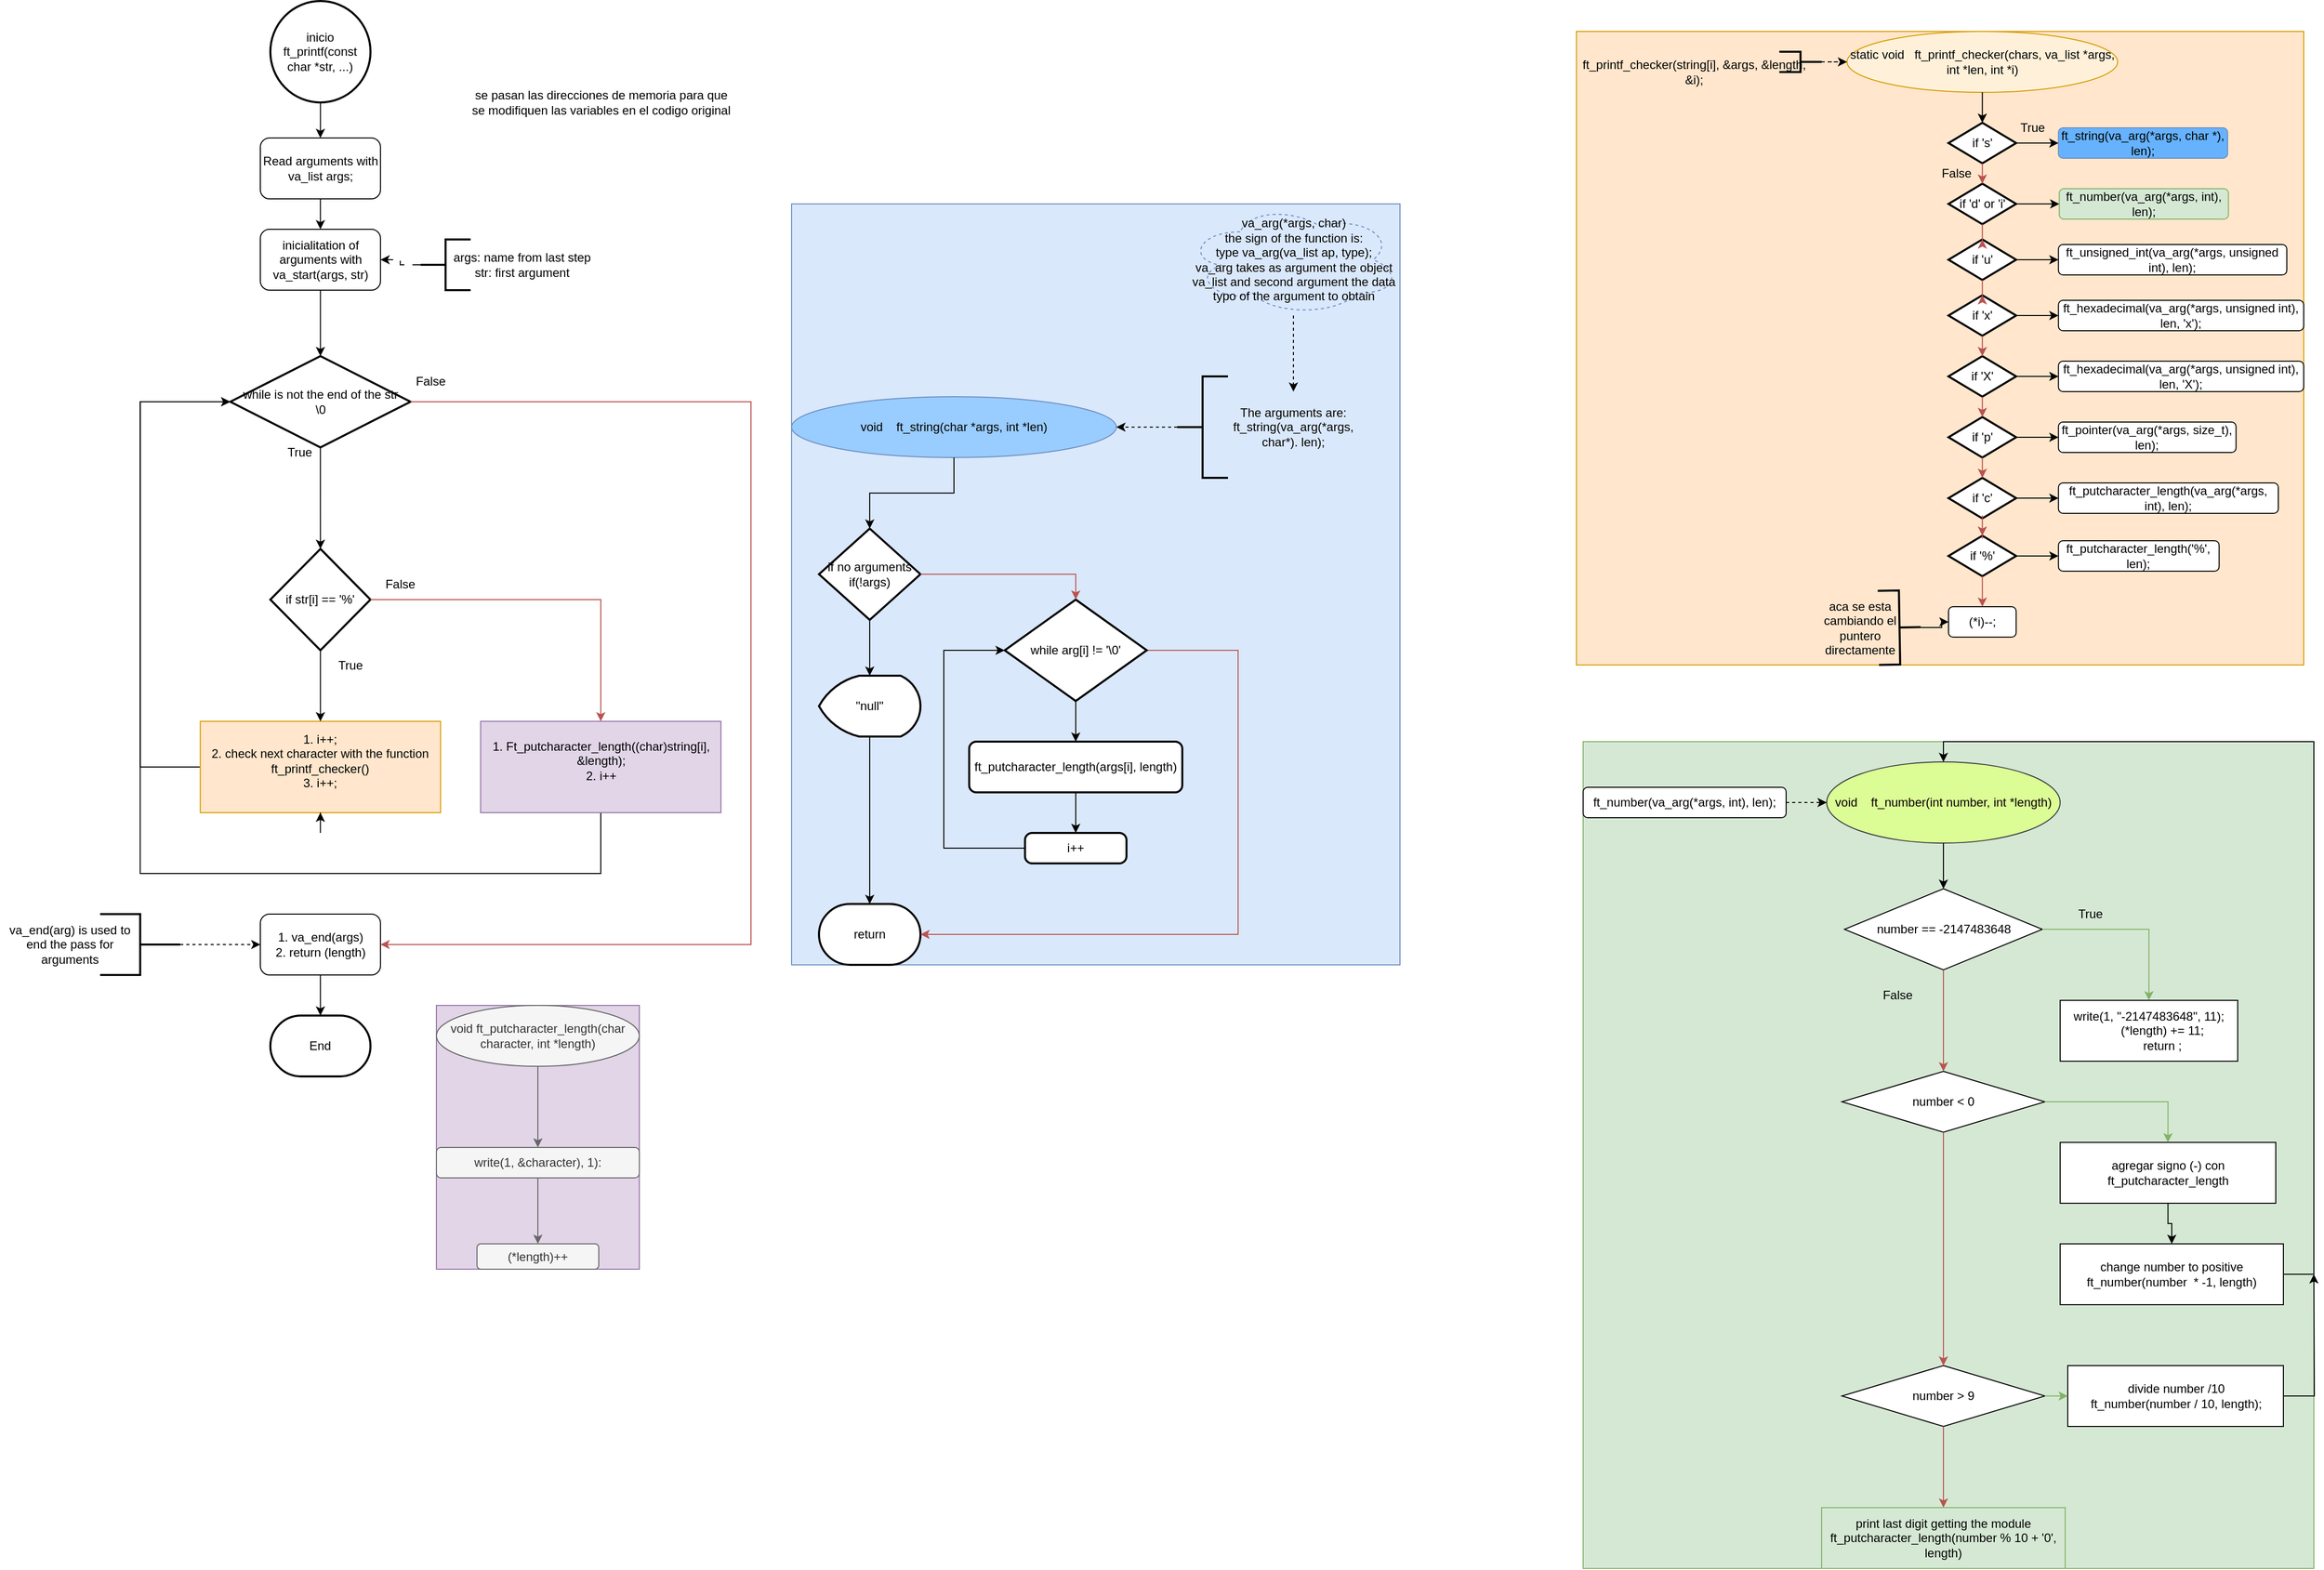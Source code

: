 <mxfile version="21.6.6" type="github">
  <diagram id="C5RBs43oDa-KdzZeNtuy" name="Page-1">
    <mxGraphModel dx="1951" dy="1830" grid="1" gridSize="10" guides="1" tooltips="1" connect="1" arrows="1" fold="1" page="1" pageScale="1" pageWidth="827" pageHeight="1169" math="0" shadow="0">
      <root>
        <mxCell id="WIyWlLk6GJQsqaUBKTNV-0" />
        <mxCell id="WIyWlLk6GJQsqaUBKTNV-1" parent="WIyWlLk6GJQsqaUBKTNV-0" />
        <mxCell id="30GPN8XgoAUHvCBVAkMa-102" value="" style="group;fillColor=#dae8fc;strokeColor=#6c8ebf;" parent="WIyWlLk6GJQsqaUBKTNV-1" vertex="1" connectable="0">
          <mxGeometry x="-40" y="180" width="599.5" height="750" as="geometry" />
        </mxCell>
        <mxCell id="30GPN8XgoAUHvCBVAkMa-64" value="&lt;div&gt;void&amp;nbsp;&amp;nbsp;&amp;nbsp; ft_string(char *args, int *len)&lt;/div&gt;" style="ellipse;;whiteSpace=wrap;html=1;fillColor=#99CCFF;strokeColor=#6c8ebf;gradientColor=none;" parent="30GPN8XgoAUHvCBVAkMa-102" vertex="1">
          <mxGeometry y="190" width="320" height="60" as="geometry" />
        </mxCell>
        <mxCell id="30GPN8XgoAUHvCBVAkMa-67" style="edgeStyle=orthogonalEdgeStyle;rounded=0;orthogonalLoop=1;jettySize=auto;html=1;dashed=1;" parent="30GPN8XgoAUHvCBVAkMa-102" source="30GPN8XgoAUHvCBVAkMa-65" target="30GPN8XgoAUHvCBVAkMa-64" edge="1">
          <mxGeometry relative="1" as="geometry" />
        </mxCell>
        <mxCell id="30GPN8XgoAUHvCBVAkMa-65" value="" style="strokeWidth=2;html=1;shape=mxgraph.flowchart.annotation_2;align=left;labelPosition=right;pointerEvents=1;" parent="30GPN8XgoAUHvCBVAkMa-102" vertex="1">
          <mxGeometry x="380" y="170" width="50" height="100" as="geometry" />
        </mxCell>
        <mxCell id="30GPN8XgoAUHvCBVAkMa-66" value="The arguments are:&lt;br&gt;ft_string(va_arg(*args, char*). len);" style="text;html=1;strokeColor=none;fillColor=none;align=center;verticalAlign=middle;whiteSpace=wrap;rounded=0;" parent="30GPN8XgoAUHvCBVAkMa-102" vertex="1">
          <mxGeometry x="420" y="185" width="149" height="70" as="geometry" />
        </mxCell>
        <mxCell id="30GPN8XgoAUHvCBVAkMa-69" style="edgeStyle=orthogonalEdgeStyle;rounded=0;orthogonalLoop=1;jettySize=auto;html=1;dashed=1;" parent="30GPN8XgoAUHvCBVAkMa-102" source="30GPN8XgoAUHvCBVAkMa-68" target="30GPN8XgoAUHvCBVAkMa-66" edge="1">
          <mxGeometry relative="1" as="geometry" />
        </mxCell>
        <mxCell id="30GPN8XgoAUHvCBVAkMa-68" value="va_arg(*args, char)&lt;br&gt;the sign of the function is:&lt;br&gt;type va_arg(va_list ap, type);&lt;br&gt;va_arg takes as argument the object va_list and second argument the data typo of the argument to obtain&lt;br&gt; " style="ellipse;shape=cloud;whiteSpace=wrap;html=1;fillColor=#dae8fc;strokeColor=#6c8ebf;dashed=1;" parent="30GPN8XgoAUHvCBVAkMa-102" vertex="1">
          <mxGeometry x="389.5" width="210" height="110" as="geometry" />
        </mxCell>
        <mxCell id="30GPN8XgoAUHvCBVAkMa-76" value="if no arguments&lt;br&gt;if(!args)" style="strokeWidth=2;html=1;shape=mxgraph.flowchart.decision;whiteSpace=wrap;" parent="30GPN8XgoAUHvCBVAkMa-102" vertex="1">
          <mxGeometry x="27" y="320" width="100" height="90" as="geometry" />
        </mxCell>
        <mxCell id="30GPN8XgoAUHvCBVAkMa-96" style="edgeStyle=orthogonalEdgeStyle;rounded=0;orthogonalLoop=1;jettySize=auto;html=1;entryX=0.5;entryY=0;entryDx=0;entryDy=0;entryPerimeter=0;" parent="30GPN8XgoAUHvCBVAkMa-102" source="30GPN8XgoAUHvCBVAkMa-64" target="30GPN8XgoAUHvCBVAkMa-76" edge="1">
          <mxGeometry relative="1" as="geometry" />
        </mxCell>
        <mxCell id="30GPN8XgoAUHvCBVAkMa-78" value="&quot;null&quot;" style="strokeWidth=2;html=1;shape=mxgraph.flowchart.display;whiteSpace=wrap;" parent="30GPN8XgoAUHvCBVAkMa-102" vertex="1">
          <mxGeometry x="27" y="465" width="100" height="60" as="geometry" />
        </mxCell>
        <mxCell id="30GPN8XgoAUHvCBVAkMa-84" style="edgeStyle=orthogonalEdgeStyle;rounded=0;orthogonalLoop=1;jettySize=auto;html=1;" parent="30GPN8XgoAUHvCBVAkMa-102" source="30GPN8XgoAUHvCBVAkMa-76" target="30GPN8XgoAUHvCBVAkMa-78" edge="1">
          <mxGeometry relative="1" as="geometry" />
        </mxCell>
        <mxCell id="30GPN8XgoAUHvCBVAkMa-80" value="return" style="strokeWidth=2;html=1;shape=mxgraph.flowchart.terminator;whiteSpace=wrap;" parent="30GPN8XgoAUHvCBVAkMa-102" vertex="1">
          <mxGeometry x="27" y="690" width="100" height="60" as="geometry" />
        </mxCell>
        <mxCell id="30GPN8XgoAUHvCBVAkMa-81" style="edgeStyle=orthogonalEdgeStyle;rounded=0;orthogonalLoop=1;jettySize=auto;html=1;entryX=0.5;entryY=0;entryDx=0;entryDy=0;entryPerimeter=0;" parent="30GPN8XgoAUHvCBVAkMa-102" source="30GPN8XgoAUHvCBVAkMa-78" target="30GPN8XgoAUHvCBVAkMa-80" edge="1">
          <mxGeometry relative="1" as="geometry" />
        </mxCell>
        <mxCell id="30GPN8XgoAUHvCBVAkMa-95" style="edgeStyle=orthogonalEdgeStyle;rounded=0;orthogonalLoop=1;jettySize=auto;html=1;entryX=1;entryY=0.5;entryDx=0;entryDy=0;entryPerimeter=0;fillColor=#f8cecc;strokeColor=#b85450;" parent="30GPN8XgoAUHvCBVAkMa-102" source="30GPN8XgoAUHvCBVAkMa-83" target="30GPN8XgoAUHvCBVAkMa-80" edge="1">
          <mxGeometry relative="1" as="geometry">
            <Array as="points">
              <mxPoint x="440" y="440" />
              <mxPoint x="440" y="720" />
            </Array>
          </mxGeometry>
        </mxCell>
        <mxCell id="30GPN8XgoAUHvCBVAkMa-83" value="while arg[i] != &#39;\0&#39;" style="strokeWidth=2;html=1;shape=mxgraph.flowchart.decision;whiteSpace=wrap;" parent="30GPN8XgoAUHvCBVAkMa-102" vertex="1">
          <mxGeometry x="210" y="390" width="140" height="100" as="geometry" />
        </mxCell>
        <mxCell id="30GPN8XgoAUHvCBVAkMa-94" style="edgeStyle=orthogonalEdgeStyle;rounded=0;orthogonalLoop=1;jettySize=auto;html=1;entryX=0.5;entryY=0;entryDx=0;entryDy=0;entryPerimeter=0;fillColor=#f8cecc;strokeColor=#b85450;" parent="30GPN8XgoAUHvCBVAkMa-102" source="30GPN8XgoAUHvCBVAkMa-76" target="30GPN8XgoAUHvCBVAkMa-83" edge="1">
          <mxGeometry relative="1" as="geometry" />
        </mxCell>
        <mxCell id="30GPN8XgoAUHvCBVAkMa-87" value="ft_putcharacter_length(args[i], length)" style="rounded=1;whiteSpace=wrap;html=1;absoluteArcSize=1;arcSize=14;strokeWidth=2;" parent="30GPN8XgoAUHvCBVAkMa-102" vertex="1">
          <mxGeometry x="175" y="530" width="210" height="50" as="geometry" />
        </mxCell>
        <mxCell id="30GPN8XgoAUHvCBVAkMa-90" style="edgeStyle=orthogonalEdgeStyle;rounded=0;orthogonalLoop=1;jettySize=auto;html=1;entryX=0.5;entryY=0;entryDx=0;entryDy=0;" parent="30GPN8XgoAUHvCBVAkMa-102" source="30GPN8XgoAUHvCBVAkMa-83" target="30GPN8XgoAUHvCBVAkMa-87" edge="1">
          <mxGeometry relative="1" as="geometry" />
        </mxCell>
        <mxCell id="30GPN8XgoAUHvCBVAkMa-92" style="edgeStyle=orthogonalEdgeStyle;rounded=0;orthogonalLoop=1;jettySize=auto;html=1;entryX=0;entryY=0.5;entryDx=0;entryDy=0;entryPerimeter=0;" parent="30GPN8XgoAUHvCBVAkMa-102" source="30GPN8XgoAUHvCBVAkMa-89" target="30GPN8XgoAUHvCBVAkMa-83" edge="1">
          <mxGeometry relative="1" as="geometry">
            <Array as="points">
              <mxPoint x="150" y="635" />
              <mxPoint x="150" y="440" />
            </Array>
          </mxGeometry>
        </mxCell>
        <mxCell id="30GPN8XgoAUHvCBVAkMa-89" value="i++" style="rounded=1;whiteSpace=wrap;html=1;absoluteArcSize=1;arcSize=14;strokeWidth=2;" parent="30GPN8XgoAUHvCBVAkMa-102" vertex="1">
          <mxGeometry x="230" y="620" width="100" height="30" as="geometry" />
        </mxCell>
        <mxCell id="30GPN8XgoAUHvCBVAkMa-91" style="edgeStyle=orthogonalEdgeStyle;rounded=0;orthogonalLoop=1;jettySize=auto;html=1;" parent="30GPN8XgoAUHvCBVAkMa-102" source="30GPN8XgoAUHvCBVAkMa-87" target="30GPN8XgoAUHvCBVAkMa-89" edge="1">
          <mxGeometry relative="1" as="geometry" />
        </mxCell>
        <mxCell id="tM8ak8PDvHJ2QCeekgc_-1" value="" style="group" vertex="1" connectable="0" parent="WIyWlLk6GJQsqaUBKTNV-1">
          <mxGeometry x="-820" y="-20" width="740" height="1060" as="geometry" />
        </mxCell>
        <mxCell id="30GPN8XgoAUHvCBVAkMa-0" value="&lt;div&gt;Read arguments with va_list args;&lt;br&gt;&lt;/div&gt;" style="rounded=1;whiteSpace=wrap;html=1;" parent="tM8ak8PDvHJ2QCeekgc_-1" vertex="1">
          <mxGeometry x="256.533" y="135" width="118.4" height="60" as="geometry" />
        </mxCell>
        <mxCell id="30GPN8XgoAUHvCBVAkMa-3" value="inicialitation of arguments with&lt;br&gt;va_start(args, str)" style="rounded=1;whiteSpace=wrap;html=1;" parent="tM8ak8PDvHJ2QCeekgc_-1" vertex="1">
          <mxGeometry x="256.533" y="225" width="118.4" height="60" as="geometry" />
        </mxCell>
        <mxCell id="30GPN8XgoAUHvCBVAkMa-12" style="edgeStyle=orthogonalEdgeStyle;rounded=0;orthogonalLoop=1;jettySize=auto;html=1;entryX=0.5;entryY=0;entryDx=0;entryDy=0;" parent="tM8ak8PDvHJ2QCeekgc_-1" source="30GPN8XgoAUHvCBVAkMa-0" target="30GPN8XgoAUHvCBVAkMa-3" edge="1">
          <mxGeometry relative="1" as="geometry" />
        </mxCell>
        <mxCell id="30GPN8XgoAUHvCBVAkMa-7" value="" style="group" parent="tM8ak8PDvHJ2QCeekgc_-1" vertex="1" connectable="0">
          <mxGeometry x="414.4" y="235" width="177.6" height="50" as="geometry" />
        </mxCell>
        <mxCell id="30GPN8XgoAUHvCBVAkMa-4" value="" style="strokeWidth=2;html=1;shape=mxgraph.flowchart.annotation_2;align=left;labelPosition=right;pointerEvents=1;" parent="30GPN8XgoAUHvCBVAkMa-7" vertex="1">
          <mxGeometry width="49.333" height="50" as="geometry" />
        </mxCell>
        <mxCell id="30GPN8XgoAUHvCBVAkMa-5" value="&lt;div&gt;args: name from last step&lt;/div&gt;&lt;div&gt;str: first argument&lt;/div&gt;" style="text;html=1;align=center;verticalAlign=middle;resizable=0;points=[];autosize=1;strokeColor=none;fillColor=none;" parent="30GPN8XgoAUHvCBVAkMa-7" vertex="1">
          <mxGeometry x="19.733" y="5" width="160" height="40" as="geometry" />
        </mxCell>
        <mxCell id="30GPN8XgoAUHvCBVAkMa-10" style="edgeStyle=orthogonalEdgeStyle;rounded=0;orthogonalLoop=1;jettySize=auto;html=1;entryX=1;entryY=0.5;entryDx=0;entryDy=0;dashed=1;dashPattern=8 8;" parent="tM8ak8PDvHJ2QCeekgc_-1" source="30GPN8XgoAUHvCBVAkMa-4" target="30GPN8XgoAUHvCBVAkMa-3" edge="1">
          <mxGeometry relative="1" as="geometry" />
        </mxCell>
        <mxCell id="30GPN8XgoAUHvCBVAkMa-22" value="" style="edgeStyle=orthogonalEdgeStyle;rounded=0;orthogonalLoop=1;jettySize=auto;html=1;" parent="tM8ak8PDvHJ2QCeekgc_-1" source="30GPN8XgoAUHvCBVAkMa-15" edge="1">
          <mxGeometry relative="1" as="geometry">
            <mxPoint x="315.733" y="540" as="targetPoint" />
          </mxGeometry>
        </mxCell>
        <mxCell id="30GPN8XgoAUHvCBVAkMa-15" value="&lt;div&gt;while is not the end of the str&lt;br&gt;\0&lt;br&gt;&lt;/div&gt;" style="strokeWidth=2;html=1;shape=mxgraph.flowchart.decision;whiteSpace=wrap;" parent="tM8ak8PDvHJ2QCeekgc_-1" vertex="1">
          <mxGeometry x="226.933" y="350" width="177.6" height="90" as="geometry" />
        </mxCell>
        <mxCell id="30GPN8XgoAUHvCBVAkMa-33" style="edgeStyle=orthogonalEdgeStyle;rounded=0;orthogonalLoop=1;jettySize=auto;html=1;entryX=0.5;entryY=0;entryDx=0;entryDy=0;entryPerimeter=0;" parent="tM8ak8PDvHJ2QCeekgc_-1" source="30GPN8XgoAUHvCBVAkMa-3" target="30GPN8XgoAUHvCBVAkMa-15" edge="1">
          <mxGeometry relative="1" as="geometry" />
        </mxCell>
        <mxCell id="30GPN8XgoAUHvCBVAkMa-26" value="&lt;div&gt;1. va_end(args)&lt;/div&gt;&lt;div&gt;2. return (length)&lt;br&gt;&lt;/div&gt;" style="rounded=1;whiteSpace=wrap;html=1;" parent="tM8ak8PDvHJ2QCeekgc_-1" vertex="1">
          <mxGeometry x="256.533" y="900" width="118.4" height="60" as="geometry" />
        </mxCell>
        <mxCell id="30GPN8XgoAUHvCBVAkMa-29" style="edgeStyle=orthogonalEdgeStyle;rounded=0;orthogonalLoop=1;jettySize=auto;html=1;entryX=1;entryY=0.5;entryDx=0;entryDy=0;fillColor=#f8cecc;strokeColor=#b85450;exitX=1;exitY=0.5;exitDx=0;exitDy=0;exitPerimeter=0;" parent="tM8ak8PDvHJ2QCeekgc_-1" source="30GPN8XgoAUHvCBVAkMa-15" target="30GPN8XgoAUHvCBVAkMa-26" edge="1">
          <mxGeometry relative="1" as="geometry">
            <Array as="points">
              <mxPoint x="740" y="395" />
              <mxPoint x="740" y="930" />
            </Array>
          </mxGeometry>
        </mxCell>
        <mxCell id="30GPN8XgoAUHvCBVAkMa-31" value="&lt;div&gt;False&lt;/div&gt;" style="text;html=1;strokeColor=none;fillColor=none;align=center;verticalAlign=middle;whiteSpace=wrap;rounded=0;" parent="tM8ak8PDvHJ2QCeekgc_-1" vertex="1">
          <mxGeometry x="394.667" y="360" width="59.2" height="30" as="geometry" />
        </mxCell>
        <mxCell id="30GPN8XgoAUHvCBVAkMa-32" value="True" style="text;html=1;strokeColor=none;fillColor=none;align=center;verticalAlign=middle;whiteSpace=wrap;rounded=0;" parent="tM8ak8PDvHJ2QCeekgc_-1" vertex="1">
          <mxGeometry x="266.4" y="430" width="59.2" height="30" as="geometry" />
        </mxCell>
        <mxCell id="30GPN8XgoAUHvCBVAkMa-34" value="&amp;nbsp;" style="text;whiteSpace=wrap;html=1;" parent="tM8ak8PDvHJ2QCeekgc_-1" vertex="1">
          <mxGeometry x="690.667" y="660" width="39.467" height="40" as="geometry" />
        </mxCell>
        <mxCell id="30GPN8XgoAUHvCBVAkMa-35" value="if str[i] == &#39;%&#39;" style="strokeWidth=2;html=1;shape=mxgraph.flowchart.decision;whiteSpace=wrap;" parent="tM8ak8PDvHJ2QCeekgc_-1" vertex="1">
          <mxGeometry x="266.4" y="540" width="98.667" height="100" as="geometry" />
        </mxCell>
        <mxCell id="30GPN8XgoAUHvCBVAkMa-52" style="edgeStyle=orthogonalEdgeStyle;rounded=0;orthogonalLoop=1;jettySize=auto;html=1;entryX=0;entryY=0.5;entryDx=0;entryDy=0;entryPerimeter=0;" parent="tM8ak8PDvHJ2QCeekgc_-1" source="30GPN8XgoAUHvCBVAkMa-36" target="30GPN8XgoAUHvCBVAkMa-15" edge="1">
          <mxGeometry relative="1" as="geometry">
            <Array as="points">
              <mxPoint x="138.133" y="755" />
              <mxPoint x="138.133" y="395" />
            </Array>
          </mxGeometry>
        </mxCell>
        <mxCell id="30GPN8XgoAUHvCBVAkMa-36" value="1. i++;&lt;br&gt;2. check next character with the function ft_printf_checker()&lt;br&gt;3. i++;&lt;br&gt;&lt;ol&gt;&lt;/ol&gt;" style="rounded=0;whiteSpace=wrap;html=1;fillColor=#ffe6cc;strokeColor=#d79b00;" parent="tM8ak8PDvHJ2QCeekgc_-1" vertex="1">
          <mxGeometry x="197.333" y="710" width="236.8" height="90" as="geometry" />
        </mxCell>
        <mxCell id="30GPN8XgoAUHvCBVAkMa-47" style="edgeStyle=orthogonalEdgeStyle;rounded=0;orthogonalLoop=1;jettySize=auto;html=1;exitX=0.5;exitY=1;exitDx=0;exitDy=0;exitPerimeter=0;entryX=0.5;entryY=0;entryDx=0;entryDy=0;" parent="tM8ak8PDvHJ2QCeekgc_-1" source="30GPN8XgoAUHvCBVAkMa-35" target="30GPN8XgoAUHvCBVAkMa-36" edge="1">
          <mxGeometry relative="1" as="geometry" />
        </mxCell>
        <mxCell id="30GPN8XgoAUHvCBVAkMa-37" style="edgeStyle=orthogonalEdgeStyle;rounded=0;orthogonalLoop=1;jettySize=auto;html=1;exitX=0.5;exitY=1;exitDx=0;exitDy=0;" parent="tM8ak8PDvHJ2QCeekgc_-1" source="30GPN8XgoAUHvCBVAkMa-36" target="30GPN8XgoAUHvCBVAkMa-36" edge="1">
          <mxGeometry relative="1" as="geometry" />
        </mxCell>
        <mxCell id="30GPN8XgoAUHvCBVAkMa-56" style="edgeStyle=orthogonalEdgeStyle;rounded=0;orthogonalLoop=1;jettySize=auto;html=1;entryX=0;entryY=0.5;entryDx=0;entryDy=0;entryPerimeter=0;" parent="tM8ak8PDvHJ2QCeekgc_-1" source="30GPN8XgoAUHvCBVAkMa-38" target="30GPN8XgoAUHvCBVAkMa-15" edge="1">
          <mxGeometry relative="1" as="geometry">
            <Array as="points">
              <mxPoint x="592" y="860" />
              <mxPoint x="138.133" y="860" />
              <mxPoint x="138.133" y="395" />
            </Array>
          </mxGeometry>
        </mxCell>
        <mxCell id="30GPN8XgoAUHvCBVAkMa-38" value="1. Ft_putcharacter_length((char)string[i], &amp;amp;length);&lt;br&gt;2. i++&lt;br&gt;&lt;ol&gt;&lt;/ol&gt;" style="rounded=0;whiteSpace=wrap;html=1;fillColor=#e1d5e7;strokeColor=#9673a6;" parent="tM8ak8PDvHJ2QCeekgc_-1" vertex="1">
          <mxGeometry x="473.6" y="710" width="236.8" height="90" as="geometry" />
        </mxCell>
        <mxCell id="30GPN8XgoAUHvCBVAkMa-45" style="edgeStyle=orthogonalEdgeStyle;rounded=0;orthogonalLoop=1;jettySize=auto;html=1;entryX=0.5;entryY=0;entryDx=0;entryDy=0;fillColor=#f8cecc;strokeColor=#b85450;" parent="tM8ak8PDvHJ2QCeekgc_-1" source="30GPN8XgoAUHvCBVAkMa-35" target="30GPN8XgoAUHvCBVAkMa-38" edge="1">
          <mxGeometry relative="1" as="geometry" />
        </mxCell>
        <mxCell id="30GPN8XgoAUHvCBVAkMa-49" value="True" style="text;html=1;strokeColor=none;fillColor=none;align=center;verticalAlign=middle;whiteSpace=wrap;rounded=0;" parent="tM8ak8PDvHJ2QCeekgc_-1" vertex="1">
          <mxGeometry x="315.733" y="640" width="59.2" height="30" as="geometry" />
        </mxCell>
        <mxCell id="30GPN8XgoAUHvCBVAkMa-50" value="&lt;div&gt;False&lt;/div&gt;" style="text;html=1;strokeColor=none;fillColor=none;align=center;verticalAlign=middle;whiteSpace=wrap;rounded=0;" parent="tM8ak8PDvHJ2QCeekgc_-1" vertex="1">
          <mxGeometry x="365.067" y="560" width="59.2" height="30" as="geometry" />
        </mxCell>
        <mxCell id="30GPN8XgoAUHvCBVAkMa-60" style="edgeStyle=orthogonalEdgeStyle;rounded=0;orthogonalLoop=1;jettySize=auto;html=1;" parent="tM8ak8PDvHJ2QCeekgc_-1" source="30GPN8XgoAUHvCBVAkMa-57" target="30GPN8XgoAUHvCBVAkMa-0" edge="1">
          <mxGeometry relative="1" as="geometry" />
        </mxCell>
        <mxCell id="30GPN8XgoAUHvCBVAkMa-57" value="inicio&lt;br&gt;&lt;div&gt;ft_printf(const char *str, ...)&lt;/div&gt;" style="strokeWidth=2;html=1;shape=mxgraph.flowchart.start_2;whiteSpace=wrap;" parent="tM8ak8PDvHJ2QCeekgc_-1" vertex="1">
          <mxGeometry x="266.4" width="98.667" height="100" as="geometry" />
        </mxCell>
        <mxCell id="30GPN8XgoAUHvCBVAkMa-58" value="End" style="strokeWidth=2;html=1;shape=mxgraph.flowchart.terminator;whiteSpace=wrap;" parent="tM8ak8PDvHJ2QCeekgc_-1" vertex="1">
          <mxGeometry x="266.4" y="1000" width="98.667" height="60" as="geometry" />
        </mxCell>
        <mxCell id="30GPN8XgoAUHvCBVAkMa-63" style="edgeStyle=orthogonalEdgeStyle;rounded=0;orthogonalLoop=1;jettySize=auto;html=1;entryX=0;entryY=0.5;entryDx=0;entryDy=0;dashed=1;" parent="tM8ak8PDvHJ2QCeekgc_-1" source="30GPN8XgoAUHvCBVAkMa-61" target="30GPN8XgoAUHvCBVAkMa-26" edge="1">
          <mxGeometry relative="1" as="geometry" />
        </mxCell>
        <mxCell id="30GPN8XgoAUHvCBVAkMa-61" value="" style="strokeWidth=2;html=1;shape=mxgraph.flowchart.annotation_2;align=left;labelPosition=right;pointerEvents=1;rotation=-180;" parent="tM8ak8PDvHJ2QCeekgc_-1" vertex="1">
          <mxGeometry x="98.667" y="900" width="78.933" height="60" as="geometry" />
        </mxCell>
        <mxCell id="30GPN8XgoAUHvCBVAkMa-62" value="&lt;div&gt;va_end(arg) is used to end the pass for arguments&lt;/div&gt;" style="text;html=1;strokeColor=none;fillColor=none;align=center;verticalAlign=middle;whiteSpace=wrap;rounded=0;" parent="tM8ak8PDvHJ2QCeekgc_-1" vertex="1">
          <mxGeometry y="892.5" width="138.133" height="75" as="geometry" />
        </mxCell>
        <mxCell id="30GPN8XgoAUHvCBVAkMa-75" value="se pasan las direcciones de memoria para que se modifiquen las variables en el codigo original" style="text;html=1;strokeColor=none;fillColor=none;align=center;verticalAlign=middle;whiteSpace=wrap;rounded=0;" parent="tM8ak8PDvHJ2QCeekgc_-1" vertex="1">
          <mxGeometry x="463.733" y="80" width="256.533" height="40" as="geometry" />
        </mxCell>
        <mxCell id="30GPN8XgoAUHvCBVAkMa-59" style="edgeStyle=orthogonalEdgeStyle;rounded=0;orthogonalLoop=1;jettySize=auto;html=1;" parent="tM8ak8PDvHJ2QCeekgc_-1" source="30GPN8XgoAUHvCBVAkMa-26" target="30GPN8XgoAUHvCBVAkMa-58" edge="1">
          <mxGeometry relative="1" as="geometry" />
        </mxCell>
        <mxCell id="tM8ak8PDvHJ2QCeekgc_-2" value="" style="group;fillColor=#ffe6cc;strokeColor=#d79b00;" vertex="1" connectable="0" parent="WIyWlLk6GJQsqaUBKTNV-1">
          <mxGeometry x="733.333" y="10" width="716.667" height="624.43" as="geometry" />
        </mxCell>
        <mxCell id="30GPN8XgoAUHvCBVAkMa-141" value="" style="group" parent="tM8ak8PDvHJ2QCeekgc_-2" vertex="1" connectable="0">
          <mxGeometry x="233.333" y="550.569" width="106.444" height="73.861" as="geometry" />
        </mxCell>
        <mxCell id="30GPN8XgoAUHvCBVAkMa-138" value="" style="strokeWidth=2;html=1;shape=mxgraph.flowchart.annotation_2;align=left;labelPosition=right;pointerEvents=1;rotation=-181;" parent="30GPN8XgoAUHvCBVAkMa-141" vertex="1">
          <mxGeometry x="64.25" y="0.431" width="41.667" height="73.0" as="geometry" />
        </mxCell>
        <mxCell id="30GPN8XgoAUHvCBVAkMa-140" value="aca se esta cambiando el puntero directamente" style="text;html=1;strokeColor=none;fillColor=none;align=center;verticalAlign=middle;whiteSpace=wrap;rounded=0;" parent="30GPN8XgoAUHvCBVAkMa-141" vertex="1">
          <mxGeometry y="1.931" width="91.667" height="70.0" as="geometry" />
        </mxCell>
        <mxCell id="30GPN8XgoAUHvCBVAkMa-143" value="" style="group" parent="tM8ak8PDvHJ2QCeekgc_-2" vertex="1" connectable="0">
          <mxGeometry x="266.667" width="450" height="596.999" as="geometry" />
        </mxCell>
        <mxCell id="30GPN8XgoAUHvCBVAkMa-39" value="static void&amp;nbsp;&amp;nbsp; ft_printf_checker(chars, va_list *args, int *len, int *i)" style="ellipse;;whiteSpace=wrap;html=1;fillColor=#FFF1D9;strokeColor=#d79b00;" parent="30GPN8XgoAUHvCBVAkMa-143" vertex="1">
          <mxGeometry width="266.667" height="60.0" as="geometry" />
        </mxCell>
        <mxCell id="30GPN8XgoAUHvCBVAkMa-97" value="if &#39;s&#39;" style="strokeWidth=2;html=1;shape=mxgraph.flowchart.decision;whiteSpace=wrap;" parent="30GPN8XgoAUHvCBVAkMa-143" vertex="1">
          <mxGeometry x="100" y="90.0" width="66.667" height="40.0" as="geometry" />
        </mxCell>
        <mxCell id="30GPN8XgoAUHvCBVAkMa-108" style="edgeStyle=orthogonalEdgeStyle;rounded=0;orthogonalLoop=1;jettySize=auto;html=1;exitX=0.5;exitY=1;exitDx=0;exitDy=0;entryX=0.5;entryY=0;entryDx=0;entryDy=0;entryPerimeter=0;" parent="30GPN8XgoAUHvCBVAkMa-143" source="30GPN8XgoAUHvCBVAkMa-39" target="30GPN8XgoAUHvCBVAkMa-97" edge="1">
          <mxGeometry relative="1" as="geometry" />
        </mxCell>
        <mxCell id="30GPN8XgoAUHvCBVAkMa-98" value="if &#39;d&#39; or &#39;i&#39;" style="strokeWidth=2;html=1;shape=mxgraph.flowchart.decision;whiteSpace=wrap;" parent="30GPN8XgoAUHvCBVAkMa-143" vertex="1">
          <mxGeometry x="100" y="150.0" width="66.667" height="40.0" as="geometry" />
        </mxCell>
        <mxCell id="30GPN8XgoAUHvCBVAkMa-109" style="edgeStyle=orthogonalEdgeStyle;rounded=0;orthogonalLoop=1;jettySize=auto;html=1;fillColor=#f8cecc;strokeColor=#b85450;" parent="30GPN8XgoAUHvCBVAkMa-143" source="30GPN8XgoAUHvCBVAkMa-97" target="30GPN8XgoAUHvCBVAkMa-98" edge="1">
          <mxGeometry relative="1" as="geometry" />
        </mxCell>
        <mxCell id="30GPN8XgoAUHvCBVAkMa-99" value="if &#39;u&#39;" style="strokeWidth=2;html=1;shape=mxgraph.flowchart.decision;whiteSpace=wrap;" parent="30GPN8XgoAUHvCBVAkMa-143" vertex="1">
          <mxGeometry x="100" y="205.0" width="66.667" height="40.0" as="geometry" />
        </mxCell>
        <mxCell id="30GPN8XgoAUHvCBVAkMa-110" style="edgeStyle=orthogonalEdgeStyle;rounded=0;orthogonalLoop=1;jettySize=auto;html=1;entryX=0.5;entryY=0;entryDx=0;entryDy=0;entryPerimeter=0;fillColor=#f8cecc;strokeColor=#b85450;" parent="30GPN8XgoAUHvCBVAkMa-143" source="30GPN8XgoAUHvCBVAkMa-98" target="30GPN8XgoAUHvCBVAkMa-99" edge="1">
          <mxGeometry relative="1" as="geometry" />
        </mxCell>
        <mxCell id="30GPN8XgoAUHvCBVAkMa-100" value="if &#39;x&#39;" style="strokeWidth=2;html=1;shape=mxgraph.flowchart.decision;whiteSpace=wrap;" parent="30GPN8XgoAUHvCBVAkMa-143" vertex="1">
          <mxGeometry x="100" y="260.0" width="66.667" height="40.0" as="geometry" />
        </mxCell>
        <mxCell id="30GPN8XgoAUHvCBVAkMa-111" style="edgeStyle=orthogonalEdgeStyle;rounded=0;orthogonalLoop=1;jettySize=auto;html=1;entryX=0.5;entryY=0;entryDx=0;entryDy=0;entryPerimeter=0;fillColor=#f8cecc;strokeColor=#b85450;" parent="30GPN8XgoAUHvCBVAkMa-143" source="30GPN8XgoAUHvCBVAkMa-99" target="30GPN8XgoAUHvCBVAkMa-100" edge="1">
          <mxGeometry relative="1" as="geometry" />
        </mxCell>
        <mxCell id="30GPN8XgoAUHvCBVAkMa-101" value="if &#39;X&#39;" style="strokeWidth=2;html=1;shape=mxgraph.flowchart.decision;whiteSpace=wrap;" parent="30GPN8XgoAUHvCBVAkMa-143" vertex="1">
          <mxGeometry x="100" y="320.0" width="66.667" height="40.0" as="geometry" />
        </mxCell>
        <mxCell id="30GPN8XgoAUHvCBVAkMa-112" style="edgeStyle=orthogonalEdgeStyle;rounded=0;orthogonalLoop=1;jettySize=auto;html=1;fillColor=#f8cecc;strokeColor=#b85450;" parent="30GPN8XgoAUHvCBVAkMa-143" source="30GPN8XgoAUHvCBVAkMa-100" target="30GPN8XgoAUHvCBVAkMa-101" edge="1">
          <mxGeometry relative="1" as="geometry" />
        </mxCell>
        <mxCell id="30GPN8XgoAUHvCBVAkMa-103" value="if &#39;p&#39;" style="strokeWidth=2;html=1;shape=mxgraph.flowchart.decision;whiteSpace=wrap;" parent="30GPN8XgoAUHvCBVAkMa-143" vertex="1">
          <mxGeometry x="100" y="380.0" width="66.667" height="40.0" as="geometry" />
        </mxCell>
        <mxCell id="30GPN8XgoAUHvCBVAkMa-114" style="edgeStyle=orthogonalEdgeStyle;rounded=0;orthogonalLoop=1;jettySize=auto;html=1;entryX=0.5;entryY=0;entryDx=0;entryDy=0;entryPerimeter=0;fillColor=#f8cecc;strokeColor=#b85450;" parent="30GPN8XgoAUHvCBVAkMa-143" source="30GPN8XgoAUHvCBVAkMa-101" target="30GPN8XgoAUHvCBVAkMa-103" edge="1">
          <mxGeometry relative="1" as="geometry" />
        </mxCell>
        <mxCell id="30GPN8XgoAUHvCBVAkMa-116" style="edgeStyle=orthogonalEdgeStyle;rounded=0;orthogonalLoop=1;jettySize=auto;html=1;" parent="30GPN8XgoAUHvCBVAkMa-143" target="30GPN8XgoAUHvCBVAkMa-105" edge="1">
          <mxGeometry relative="1" as="geometry">
            <mxPoint x="141.667" y="506.999" as="sourcePoint" />
          </mxGeometry>
        </mxCell>
        <mxCell id="30GPN8XgoAUHvCBVAkMa-104" value="if &#39;c&#39;" style="strokeWidth=2;html=1;shape=mxgraph.flowchart.decision;whiteSpace=wrap;" parent="30GPN8XgoAUHvCBVAkMa-143" vertex="1">
          <mxGeometry x="100" y="439.999" width="66.667" height="40.0" as="geometry" />
        </mxCell>
        <mxCell id="30GPN8XgoAUHvCBVAkMa-115" style="edgeStyle=orthogonalEdgeStyle;rounded=0;orthogonalLoop=1;jettySize=auto;html=1;entryX=0.5;entryY=0;entryDx=0;entryDy=0;entryPerimeter=0;fillColor=#f8cecc;strokeColor=#b85450;" parent="30GPN8XgoAUHvCBVAkMa-143" source="30GPN8XgoAUHvCBVAkMa-103" target="30GPN8XgoAUHvCBVAkMa-104" edge="1">
          <mxGeometry relative="1" as="geometry" />
        </mxCell>
        <mxCell id="30GPN8XgoAUHvCBVAkMa-105" value="if &#39;%&#39;" style="strokeWidth=2;html=1;shape=mxgraph.flowchart.decision;whiteSpace=wrap;" parent="30GPN8XgoAUHvCBVAkMa-143" vertex="1">
          <mxGeometry x="100" y="496.999" width="66.667" height="40.0" as="geometry" />
        </mxCell>
        <mxCell id="30GPN8XgoAUHvCBVAkMa-118" style="edgeStyle=orthogonalEdgeStyle;rounded=0;orthogonalLoop=1;jettySize=auto;html=1;fillColor=#f8cecc;strokeColor=#b85450;" parent="30GPN8XgoAUHvCBVAkMa-143" source="30GPN8XgoAUHvCBVAkMa-104" target="30GPN8XgoAUHvCBVAkMa-105" edge="1">
          <mxGeometry relative="1" as="geometry" />
        </mxCell>
        <mxCell id="30GPN8XgoAUHvCBVAkMa-107" value="(*i)--;" style="rounded=1;whiteSpace=wrap;html=1;" parent="30GPN8XgoAUHvCBVAkMa-143" vertex="1">
          <mxGeometry x="100" y="566.999" width="66.667" height="30.0" as="geometry" />
        </mxCell>
        <mxCell id="30GPN8XgoAUHvCBVAkMa-117" style="edgeStyle=orthogonalEdgeStyle;rounded=0;orthogonalLoop=1;jettySize=auto;html=1;fillColor=#f8cecc;strokeColor=#b85450;" parent="30GPN8XgoAUHvCBVAkMa-143" source="30GPN8XgoAUHvCBVAkMa-105" target="30GPN8XgoAUHvCBVAkMa-107" edge="1">
          <mxGeometry relative="1" as="geometry" />
        </mxCell>
        <mxCell id="30GPN8XgoAUHvCBVAkMa-119" value="ft_string(va_arg(*args, char *), len);" style="rounded=1;whiteSpace=wrap;html=1;fillColor=#66B2FF;strokeColor=#6c8ebf;" parent="30GPN8XgoAUHvCBVAkMa-143" vertex="1">
          <mxGeometry x="208.333" y="95.0" width="166.667" height="30.0" as="geometry" />
        </mxCell>
        <mxCell id="30GPN8XgoAUHvCBVAkMa-127" style="edgeStyle=orthogonalEdgeStyle;rounded=0;orthogonalLoop=1;jettySize=auto;html=1;entryX=0;entryY=0.5;entryDx=0;entryDy=0;" parent="30GPN8XgoAUHvCBVAkMa-143" source="30GPN8XgoAUHvCBVAkMa-97" target="30GPN8XgoAUHvCBVAkMa-119" edge="1">
          <mxGeometry relative="1" as="geometry" />
        </mxCell>
        <mxCell id="30GPN8XgoAUHvCBVAkMa-120" value="ft_number(va_arg(*args, int), len);" style="rounded=1;whiteSpace=wrap;html=1;fillColor=#d5e8d4;strokeColor=#82b366;" parent="30GPN8XgoAUHvCBVAkMa-143" vertex="1">
          <mxGeometry x="209.167" y="155.0" width="166.667" height="30.0" as="geometry" />
        </mxCell>
        <mxCell id="30GPN8XgoAUHvCBVAkMa-128" style="edgeStyle=orthogonalEdgeStyle;rounded=0;orthogonalLoop=1;jettySize=auto;html=1;entryX=0;entryY=0.5;entryDx=0;entryDy=0;" parent="30GPN8XgoAUHvCBVAkMa-143" source="30GPN8XgoAUHvCBVAkMa-98" target="30GPN8XgoAUHvCBVAkMa-120" edge="1">
          <mxGeometry relative="1" as="geometry" />
        </mxCell>
        <mxCell id="30GPN8XgoAUHvCBVAkMa-121" value="ft_unsigned_int(va_arg(*args, unsigned int), len);" style="rounded=1;whiteSpace=wrap;html=1;" parent="30GPN8XgoAUHvCBVAkMa-143" vertex="1">
          <mxGeometry x="208.333" y="210.0" width="225" height="30.0" as="geometry" />
        </mxCell>
        <mxCell id="30GPN8XgoAUHvCBVAkMa-130" style="edgeStyle=orthogonalEdgeStyle;rounded=0;orthogonalLoop=1;jettySize=auto;html=1;entryX=0;entryY=0.5;entryDx=0;entryDy=0;" parent="30GPN8XgoAUHvCBVAkMa-143" source="30GPN8XgoAUHvCBVAkMa-99" target="30GPN8XgoAUHvCBVAkMa-121" edge="1">
          <mxGeometry relative="1" as="geometry" />
        </mxCell>
        <mxCell id="30GPN8XgoAUHvCBVAkMa-122" value="ft_hexadecimal(va_arg(*args, unsigned int), len, &#39;x&#39;);" style="rounded=1;whiteSpace=wrap;html=1;" parent="30GPN8XgoAUHvCBVAkMa-143" vertex="1">
          <mxGeometry x="208.333" y="265.0" width="241.667" height="30.0" as="geometry" />
        </mxCell>
        <mxCell id="30GPN8XgoAUHvCBVAkMa-131" style="edgeStyle=orthogonalEdgeStyle;rounded=0;orthogonalLoop=1;jettySize=auto;html=1;" parent="30GPN8XgoAUHvCBVAkMa-143" source="30GPN8XgoAUHvCBVAkMa-100" target="30GPN8XgoAUHvCBVAkMa-122" edge="1">
          <mxGeometry relative="1" as="geometry" />
        </mxCell>
        <mxCell id="30GPN8XgoAUHvCBVAkMa-123" value="ft_hexadecimal(va_arg(*args, unsigned int), len, &#39;X&#39;);" style="rounded=1;whiteSpace=wrap;html=1;" parent="30GPN8XgoAUHvCBVAkMa-143" vertex="1">
          <mxGeometry x="208.333" y="325.0" width="241.667" height="30.0" as="geometry" />
        </mxCell>
        <mxCell id="30GPN8XgoAUHvCBVAkMa-132" style="edgeStyle=orthogonalEdgeStyle;rounded=0;orthogonalLoop=1;jettySize=auto;html=1;" parent="30GPN8XgoAUHvCBVAkMa-143" source="30GPN8XgoAUHvCBVAkMa-101" target="30GPN8XgoAUHvCBVAkMa-123" edge="1">
          <mxGeometry relative="1" as="geometry" />
        </mxCell>
        <mxCell id="30GPN8XgoAUHvCBVAkMa-124" value="ft_pointer(va_arg(*args, size_t), len);" style="rounded=1;whiteSpace=wrap;html=1;" parent="30GPN8XgoAUHvCBVAkMa-143" vertex="1">
          <mxGeometry x="208.333" y="385.0" width="175" height="30.0" as="geometry" />
        </mxCell>
        <mxCell id="30GPN8XgoAUHvCBVAkMa-133" style="edgeStyle=orthogonalEdgeStyle;rounded=0;orthogonalLoop=1;jettySize=auto;html=1;" parent="30GPN8XgoAUHvCBVAkMa-143" source="30GPN8XgoAUHvCBVAkMa-103" target="30GPN8XgoAUHvCBVAkMa-124" edge="1">
          <mxGeometry relative="1" as="geometry" />
        </mxCell>
        <mxCell id="30GPN8XgoAUHvCBVAkMa-125" value="ft_putcharacter_length(va_arg(*args, int), len);" style="rounded=1;whiteSpace=wrap;html=1;" parent="30GPN8XgoAUHvCBVAkMa-143" vertex="1">
          <mxGeometry x="208.333" y="444.999" width="216.667" height="30.0" as="geometry" />
        </mxCell>
        <mxCell id="30GPN8XgoAUHvCBVAkMa-134" style="edgeStyle=orthogonalEdgeStyle;rounded=0;orthogonalLoop=1;jettySize=auto;html=1;" parent="30GPN8XgoAUHvCBVAkMa-143" source="30GPN8XgoAUHvCBVAkMa-104" target="30GPN8XgoAUHvCBVAkMa-125" edge="1">
          <mxGeometry relative="1" as="geometry" />
        </mxCell>
        <mxCell id="30GPN8XgoAUHvCBVAkMa-126" value="ft_putcharacter_length(&#39;%&#39;, len);" style="rounded=1;whiteSpace=wrap;html=1;" parent="30GPN8XgoAUHvCBVAkMa-143" vertex="1">
          <mxGeometry x="208.333" y="501.999" width="158.333" height="30.0" as="geometry" />
        </mxCell>
        <mxCell id="30GPN8XgoAUHvCBVAkMa-135" style="edgeStyle=orthogonalEdgeStyle;rounded=0;orthogonalLoop=1;jettySize=auto;html=1;" parent="30GPN8XgoAUHvCBVAkMa-143" source="30GPN8XgoAUHvCBVAkMa-105" target="30GPN8XgoAUHvCBVAkMa-126" edge="1">
          <mxGeometry relative="1" as="geometry" />
        </mxCell>
        <mxCell id="30GPN8XgoAUHvCBVAkMa-136" value="False" style="text;html=1;strokeColor=none;fillColor=none;align=center;verticalAlign=middle;whiteSpace=wrap;rounded=0;" parent="30GPN8XgoAUHvCBVAkMa-143" vertex="1">
          <mxGeometry x="83.333" y="125.0" width="50" height="30.0" as="geometry" />
        </mxCell>
        <mxCell id="30GPN8XgoAUHvCBVAkMa-137" value="True" style="text;html=1;strokeColor=none;fillColor=none;align=center;verticalAlign=middle;whiteSpace=wrap;rounded=0;" parent="30GPN8XgoAUHvCBVAkMa-143" vertex="1">
          <mxGeometry x="158.333" y="80.0" width="50" height="30.0" as="geometry" />
        </mxCell>
        <mxCell id="30GPN8XgoAUHvCBVAkMa-73" style="edgeStyle=orthogonalEdgeStyle;rounded=0;orthogonalLoop=1;jettySize=auto;html=1;entryX=0;entryY=0.5;entryDx=0;entryDy=0;dashed=1;" parent="tM8ak8PDvHJ2QCeekgc_-2" source="30GPN8XgoAUHvCBVAkMa-71" target="30GPN8XgoAUHvCBVAkMa-39" edge="1">
          <mxGeometry relative="1" as="geometry" />
        </mxCell>
        <mxCell id="30GPN8XgoAUHvCBVAkMa-139" style="edgeStyle=orthogonalEdgeStyle;rounded=0;orthogonalLoop=1;jettySize=auto;html=1;entryX=0;entryY=0.5;entryDx=0;entryDy=0;" parent="tM8ak8PDvHJ2QCeekgc_-2" source="30GPN8XgoAUHvCBVAkMa-138" target="30GPN8XgoAUHvCBVAkMa-107" edge="1">
          <mxGeometry relative="1" as="geometry" />
        </mxCell>
        <mxCell id="30GPN8XgoAUHvCBVAkMa-72" value="" style="group" parent="tM8ak8PDvHJ2QCeekgc_-2" vertex="1" connectable="0">
          <mxGeometry y="15.0" width="241.667" height="30" as="geometry" />
        </mxCell>
        <mxCell id="30GPN8XgoAUHvCBVAkMa-142" value="" style="group" parent="30GPN8XgoAUHvCBVAkMa-72" vertex="1" connectable="0">
          <mxGeometry width="241.667" height="30" as="geometry" />
        </mxCell>
        <mxCell id="30GPN8XgoAUHvCBVAkMa-70" value="ft_printf_checker(string[i], &amp;amp;args, &amp;amp;length, &amp;amp;i);" style="text;html=1;strokeColor=none;fillColor=none;align=center;verticalAlign=middle;whiteSpace=wrap;rounded=0;" parent="30GPN8XgoAUHvCBVAkMa-142" vertex="1">
          <mxGeometry y="20" width="233.33" height="10" as="geometry" />
        </mxCell>
        <mxCell id="30GPN8XgoAUHvCBVAkMa-71" value="" style="strokeWidth=2;html=1;shape=mxgraph.flowchart.annotation_2;align=left;labelPosition=right;pointerEvents=1;rotation=-180;" parent="30GPN8XgoAUHvCBVAkMa-142" vertex="1">
          <mxGeometry x="200" y="5.0" width="41.667" height="20.0" as="geometry" />
        </mxCell>
        <mxCell id="tM8ak8PDvHJ2QCeekgc_-8" value="" style="group;fillColor=#e1d5e7;strokeColor=#9673a6;" vertex="1" connectable="0" parent="WIyWlLk6GJQsqaUBKTNV-1">
          <mxGeometry x="-390" y="970" width="200" height="260" as="geometry" />
        </mxCell>
        <mxCell id="tM8ak8PDvHJ2QCeekgc_-3" value="&lt;div&gt;void ft_putcharacter_length(char character, int *length)&lt;/div&gt;" style="ellipse;;whiteSpace=wrap;html=1;fillColor=#f5f5f5;strokeColor=#666666;fontColor=#333333;" vertex="1" parent="tM8ak8PDvHJ2QCeekgc_-8">
          <mxGeometry width="200" height="60" as="geometry" />
        </mxCell>
        <mxCell id="tM8ak8PDvHJ2QCeekgc_-4" value="write(1, &amp;amp;character), 1):" style="rounded=1;whiteSpace=wrap;html=1;fillColor=#f5f5f5;strokeColor=#666666;fontColor=#333333;" vertex="1" parent="tM8ak8PDvHJ2QCeekgc_-8">
          <mxGeometry y="140" width="200" height="30" as="geometry" />
        </mxCell>
        <mxCell id="tM8ak8PDvHJ2QCeekgc_-5" value="" style="edgeStyle=orthogonalEdgeStyle;rounded=0;orthogonalLoop=1;jettySize=auto;html=1;fillColor=#f5f5f5;strokeColor=#666666;" edge="1" parent="tM8ak8PDvHJ2QCeekgc_-8" source="tM8ak8PDvHJ2QCeekgc_-3" target="tM8ak8PDvHJ2QCeekgc_-4">
          <mxGeometry relative="1" as="geometry" />
        </mxCell>
        <mxCell id="tM8ak8PDvHJ2QCeekgc_-6" value="(*length)++" style="whiteSpace=wrap;html=1;fillColor=#f5f5f5;strokeColor=#666666;rounded=1;fontColor=#333333;" vertex="1" parent="tM8ak8PDvHJ2QCeekgc_-8">
          <mxGeometry x="40" y="235" width="120" height="25" as="geometry" />
        </mxCell>
        <mxCell id="tM8ak8PDvHJ2QCeekgc_-7" value="" style="edgeStyle=orthogonalEdgeStyle;rounded=0;orthogonalLoop=1;jettySize=auto;html=1;fillColor=#f5f5f5;strokeColor=#666666;" edge="1" parent="tM8ak8PDvHJ2QCeekgc_-8" source="tM8ak8PDvHJ2QCeekgc_-4" target="tM8ak8PDvHJ2QCeekgc_-6">
          <mxGeometry relative="1" as="geometry" />
        </mxCell>
        <mxCell id="tM8ak8PDvHJ2QCeekgc_-40" value="" style="group;fillColor=#d5e8d4;strokeColor=#82b366;" vertex="1" connectable="0" parent="WIyWlLk6GJQsqaUBKTNV-1">
          <mxGeometry x="740" y="710" width="720" height="815" as="geometry" />
        </mxCell>
        <mxCell id="tM8ak8PDvHJ2QCeekgc_-0" value="ft_number(va_arg(*args, int), len);" style="rounded=1;whiteSpace=wrap;html=1;" vertex="1" parent="tM8ak8PDvHJ2QCeekgc_-40">
          <mxGeometry y="45" width="200" height="30" as="geometry" />
        </mxCell>
        <mxCell id="tM8ak8PDvHJ2QCeekgc_-11" value="void&amp;nbsp;&amp;nbsp;&amp;nbsp; ft_number(int number, int *length)" style="ellipse;whiteSpace=wrap;html=1;fillColor=#DCFC95;strokeColor=#36393d;" vertex="1" parent="tM8ak8PDvHJ2QCeekgc_-40">
          <mxGeometry x="240" y="20" width="230" height="80" as="geometry" />
        </mxCell>
        <mxCell id="tM8ak8PDvHJ2QCeekgc_-12" style="edgeStyle=orthogonalEdgeStyle;rounded=0;orthogonalLoop=1;jettySize=auto;html=1;dashed=1;" edge="1" parent="tM8ak8PDvHJ2QCeekgc_-40" source="tM8ak8PDvHJ2QCeekgc_-0" target="tM8ak8PDvHJ2QCeekgc_-11">
          <mxGeometry relative="1" as="geometry" />
        </mxCell>
        <mxCell id="tM8ak8PDvHJ2QCeekgc_-13" value="number == -2147483648" style="rhombus;whiteSpace=wrap;html=1;" vertex="1" parent="tM8ak8PDvHJ2QCeekgc_-40">
          <mxGeometry x="257.5" y="145" width="195" height="80" as="geometry" />
        </mxCell>
        <mxCell id="tM8ak8PDvHJ2QCeekgc_-14" value="" style="edgeStyle=orthogonalEdgeStyle;rounded=0;orthogonalLoop=1;jettySize=auto;html=1;" edge="1" parent="tM8ak8PDvHJ2QCeekgc_-40" source="tM8ak8PDvHJ2QCeekgc_-11" target="tM8ak8PDvHJ2QCeekgc_-13">
          <mxGeometry relative="1" as="geometry" />
        </mxCell>
        <mxCell id="tM8ak8PDvHJ2QCeekgc_-16" value="write(1, &quot;-2147483648&quot;, 11);&lt;br&gt;&amp;nbsp;&amp;nbsp; &amp;nbsp;&amp;nbsp;&amp;nbsp;&amp;nbsp; (*length) += 11;&lt;br&gt;&amp;nbsp;&amp;nbsp; &amp;nbsp;&amp;nbsp;&amp;nbsp;&amp;nbsp; return ;" style="whiteSpace=wrap;html=1;" vertex="1" parent="tM8ak8PDvHJ2QCeekgc_-40">
          <mxGeometry x="470" y="255" width="175" height="60" as="geometry" />
        </mxCell>
        <mxCell id="tM8ak8PDvHJ2QCeekgc_-17" value="" style="edgeStyle=orthogonalEdgeStyle;rounded=0;orthogonalLoop=1;jettySize=auto;html=1;fillColor=#d5e8d4;strokeColor=#82b366;" edge="1" parent="tM8ak8PDvHJ2QCeekgc_-40" source="tM8ak8PDvHJ2QCeekgc_-13" target="tM8ak8PDvHJ2QCeekgc_-16">
          <mxGeometry relative="1" as="geometry" />
        </mxCell>
        <mxCell id="tM8ak8PDvHJ2QCeekgc_-21" value="number &amp;lt; 0" style="rhombus;whiteSpace=wrap;html=1;" vertex="1" parent="tM8ak8PDvHJ2QCeekgc_-40">
          <mxGeometry x="255" y="325" width="200" height="60" as="geometry" />
        </mxCell>
        <mxCell id="tM8ak8PDvHJ2QCeekgc_-22" value="" style="edgeStyle=orthogonalEdgeStyle;rounded=0;orthogonalLoop=1;jettySize=auto;html=1;fillColor=#f8cecc;strokeColor=#b85450;" edge="1" parent="tM8ak8PDvHJ2QCeekgc_-40" source="tM8ak8PDvHJ2QCeekgc_-13" target="tM8ak8PDvHJ2QCeekgc_-21">
          <mxGeometry relative="1" as="geometry" />
        </mxCell>
        <mxCell id="tM8ak8PDvHJ2QCeekgc_-24" value="agregar signo (-) con ft_putcharacter_length" style="whiteSpace=wrap;html=1;" vertex="1" parent="tM8ak8PDvHJ2QCeekgc_-40">
          <mxGeometry x="470" y="395" width="212.5" height="60" as="geometry" />
        </mxCell>
        <mxCell id="tM8ak8PDvHJ2QCeekgc_-25" value="" style="edgeStyle=orthogonalEdgeStyle;rounded=0;orthogonalLoop=1;jettySize=auto;html=1;fillColor=#d5e8d4;strokeColor=#82b366;" edge="1" parent="tM8ak8PDvHJ2QCeekgc_-40" source="tM8ak8PDvHJ2QCeekgc_-21" target="tM8ak8PDvHJ2QCeekgc_-24">
          <mxGeometry relative="1" as="geometry" />
        </mxCell>
        <mxCell id="tM8ak8PDvHJ2QCeekgc_-28" style="edgeStyle=orthogonalEdgeStyle;rounded=0;orthogonalLoop=1;jettySize=auto;html=1;entryX=0.5;entryY=0;entryDx=0;entryDy=0;" edge="1" parent="tM8ak8PDvHJ2QCeekgc_-40" source="tM8ak8PDvHJ2QCeekgc_-26" target="tM8ak8PDvHJ2QCeekgc_-11">
          <mxGeometry relative="1" as="geometry">
            <Array as="points">
              <mxPoint x="720" y="525" />
              <mxPoint x="720" />
              <mxPoint x="355" />
            </Array>
          </mxGeometry>
        </mxCell>
        <mxCell id="tM8ak8PDvHJ2QCeekgc_-26" value="change number to positive&lt;br&gt;ft_number(number&amp;nbsp; * -1, length)" style="whiteSpace=wrap;html=1;" vertex="1" parent="tM8ak8PDvHJ2QCeekgc_-40">
          <mxGeometry x="470" y="495" width="220" height="60" as="geometry" />
        </mxCell>
        <mxCell id="tM8ak8PDvHJ2QCeekgc_-27" value="" style="edgeStyle=orthogonalEdgeStyle;rounded=0;orthogonalLoop=1;jettySize=auto;html=1;" edge="1" parent="tM8ak8PDvHJ2QCeekgc_-40" source="tM8ak8PDvHJ2QCeekgc_-24" target="tM8ak8PDvHJ2QCeekgc_-26">
          <mxGeometry relative="1" as="geometry" />
        </mxCell>
        <mxCell id="tM8ak8PDvHJ2QCeekgc_-30" value="number &amp;gt; 9" style="rhombus;whiteSpace=wrap;html=1;" vertex="1" parent="tM8ak8PDvHJ2QCeekgc_-40">
          <mxGeometry x="255" y="615" width="200" height="60" as="geometry" />
        </mxCell>
        <mxCell id="tM8ak8PDvHJ2QCeekgc_-31" value="" style="edgeStyle=orthogonalEdgeStyle;rounded=0;orthogonalLoop=1;jettySize=auto;html=1;fillColor=#f8cecc;strokeColor=#b85450;" edge="1" parent="tM8ak8PDvHJ2QCeekgc_-40" source="tM8ak8PDvHJ2QCeekgc_-21" target="tM8ak8PDvHJ2QCeekgc_-30">
          <mxGeometry relative="1" as="geometry" />
        </mxCell>
        <mxCell id="tM8ak8PDvHJ2QCeekgc_-34" style="edgeStyle=orthogonalEdgeStyle;rounded=0;orthogonalLoop=1;jettySize=auto;html=1;" edge="1" parent="tM8ak8PDvHJ2QCeekgc_-40" source="tM8ak8PDvHJ2QCeekgc_-32">
          <mxGeometry relative="1" as="geometry">
            <mxPoint x="720" y="525" as="targetPoint" />
          </mxGeometry>
        </mxCell>
        <mxCell id="tM8ak8PDvHJ2QCeekgc_-32" value="divide number /10&lt;br&gt;ft_number(number / 10, length);" style="whiteSpace=wrap;html=1;" vertex="1" parent="tM8ak8PDvHJ2QCeekgc_-40">
          <mxGeometry x="477.5" y="615" width="212.5" height="60" as="geometry" />
        </mxCell>
        <mxCell id="tM8ak8PDvHJ2QCeekgc_-33" value="" style="edgeStyle=orthogonalEdgeStyle;rounded=0;orthogonalLoop=1;jettySize=auto;html=1;fillColor=#d5e8d4;strokeColor=#82b366;" edge="1" parent="tM8ak8PDvHJ2QCeekgc_-40" source="tM8ak8PDvHJ2QCeekgc_-30" target="tM8ak8PDvHJ2QCeekgc_-32">
          <mxGeometry relative="1" as="geometry" />
        </mxCell>
        <mxCell id="tM8ak8PDvHJ2QCeekgc_-36" value="print last digit getting the module&lt;br&gt;ft_putcharacter_length(number % 10 + &#39;0&#39;, length)" style="whiteSpace=wrap;html=1;fillColor=#d5e8d4;strokeColor=#82b366;" vertex="1" parent="tM8ak8PDvHJ2QCeekgc_-40">
          <mxGeometry x="235" y="755" width="240" height="60" as="geometry" />
        </mxCell>
        <mxCell id="tM8ak8PDvHJ2QCeekgc_-37" value="" style="edgeStyle=orthogonalEdgeStyle;rounded=0;orthogonalLoop=1;jettySize=auto;html=1;fillColor=#f8cecc;strokeColor=#b85450;" edge="1" parent="tM8ak8PDvHJ2QCeekgc_-40" source="tM8ak8PDvHJ2QCeekgc_-30" target="tM8ak8PDvHJ2QCeekgc_-36">
          <mxGeometry relative="1" as="geometry" />
        </mxCell>
        <mxCell id="tM8ak8PDvHJ2QCeekgc_-38" value="True" style="text;html=1;strokeColor=none;fillColor=none;align=center;verticalAlign=middle;whiteSpace=wrap;rounded=0;" vertex="1" parent="tM8ak8PDvHJ2QCeekgc_-40">
          <mxGeometry x="470" y="155" width="60" height="30" as="geometry" />
        </mxCell>
        <mxCell id="tM8ak8PDvHJ2QCeekgc_-39" value="False" style="text;html=1;strokeColor=none;fillColor=none;align=center;verticalAlign=middle;whiteSpace=wrap;rounded=0;" vertex="1" parent="tM8ak8PDvHJ2QCeekgc_-40">
          <mxGeometry x="280" y="235" width="60" height="30" as="geometry" />
        </mxCell>
      </root>
    </mxGraphModel>
  </diagram>
</mxfile>
